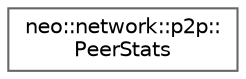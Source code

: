 digraph "Graphical Class Hierarchy"
{
 // LATEX_PDF_SIZE
  bgcolor="transparent";
  edge [fontname=Helvetica,fontsize=10,labelfontname=Helvetica,labelfontsize=10];
  node [fontname=Helvetica,fontsize=10,shape=box,height=0.2,width=0.4];
  rankdir="LR";
  Node0 [id="Node000000",label="neo::network::p2p::\lPeerStats",height=0.2,width=0.4,color="grey40", fillcolor="white", style="filled",URL="$structneo_1_1network_1_1p2p_1_1_peer_stats.html",tooltip="Peer statistics."];
}
